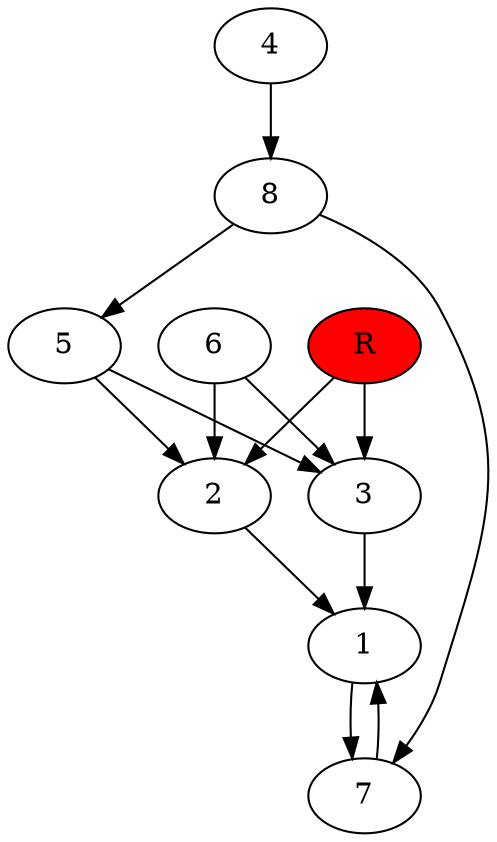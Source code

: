 digraph prb20313 {
	1
	2
	3
	4
	5
	6
	7
	8
	R [fillcolor="#ff0000" style=filled]
	1 -> 7
	2 -> 1
	3 -> 1
	4 -> 8
	5 -> 2
	5 -> 3
	6 -> 2
	6 -> 3
	7 -> 1
	8 -> 5
	8 -> 7
	R -> 2
	R -> 3
}
